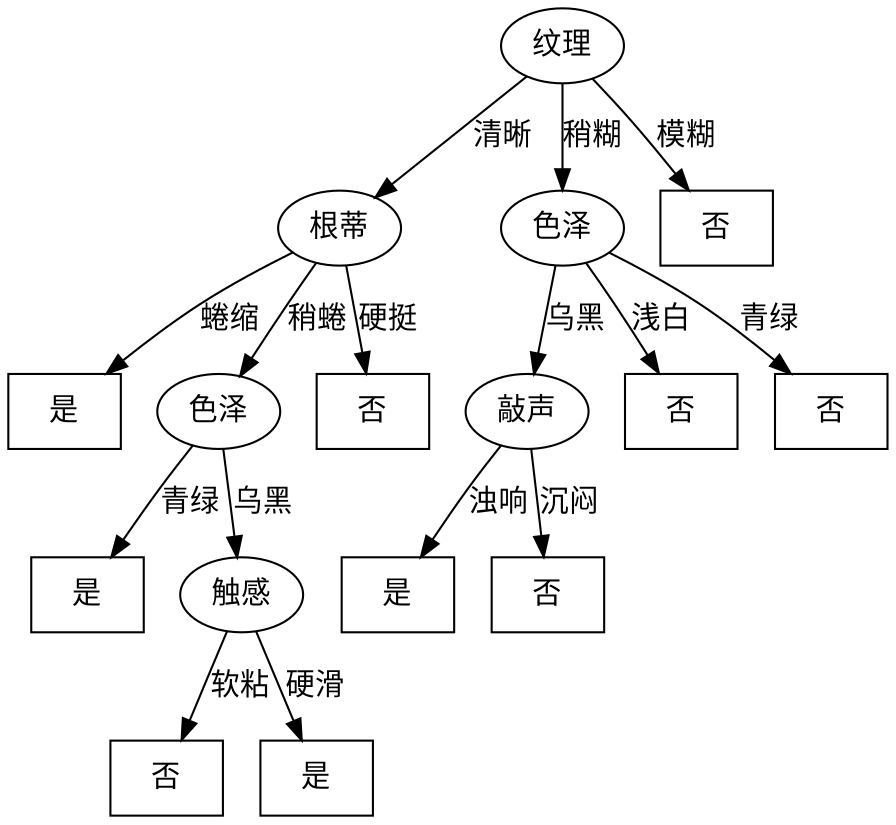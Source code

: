 digraph decision_tree {
	node_0 [label="纹理" fontname=FangSong]
	node_1 [label="根蒂" fontname=FangSong]
	leaf_0 [label="是" fontname=FangSong shape=record]
	node_1 -> leaf_0 [label="蜷缩" fontname=FangSong]
	node_2 [label="色泽" fontname=FangSong]
	leaf_1 [label="是" fontname=FangSong shape=record]
	node_2 -> leaf_1 [label="青绿" fontname=FangSong]
	node_3 [label="触感" fontname=FangSong]
	leaf_2 [label="否" fontname=FangSong shape=record]
	node_3 -> leaf_2 [label="软粘" fontname=FangSong]
	leaf_3 [label="是" fontname=FangSong shape=record]
	node_3 -> leaf_3 [label="硬滑" fontname=FangSong]
	node_2 -> node_3 [label="乌黑" fontname=FangSong]
	node_1 -> node_2 [label="稍蜷" fontname=FangSong]
	leaf_4 [label="否" fontname=FangSong shape=record]
	node_1 -> leaf_4 [label="硬挺" fontname=FangSong]
	node_0 -> node_1 [label="清晰" fontname=FangSong]
	node_4 [label="色泽" fontname=FangSong]
	node_5 [label="敲声" fontname=FangSong]
	leaf_5 [label="是" fontname=FangSong shape=record]
	node_5 -> leaf_5 [label="浊响" fontname=FangSong]
	leaf_6 [label="否" fontname=FangSong shape=record]
	node_5 -> leaf_6 [label="沉闷" fontname=FangSong]
	node_4 -> node_5 [label="乌黑" fontname=FangSong]
	leaf_7 [label="否" fontname=FangSong shape=record]
	node_4 -> leaf_7 [label="浅白" fontname=FangSong]
	leaf_8 [label="否" fontname=FangSong shape=record]
	node_4 -> leaf_8 [label="青绿" fontname=FangSong]
	node_0 -> node_4 [label="稍糊" fontname=FangSong]
	leaf_9 [label="否" fontname=FangSong shape=record]
	node_0 -> leaf_9 [label="模糊" fontname=FangSong]
}
